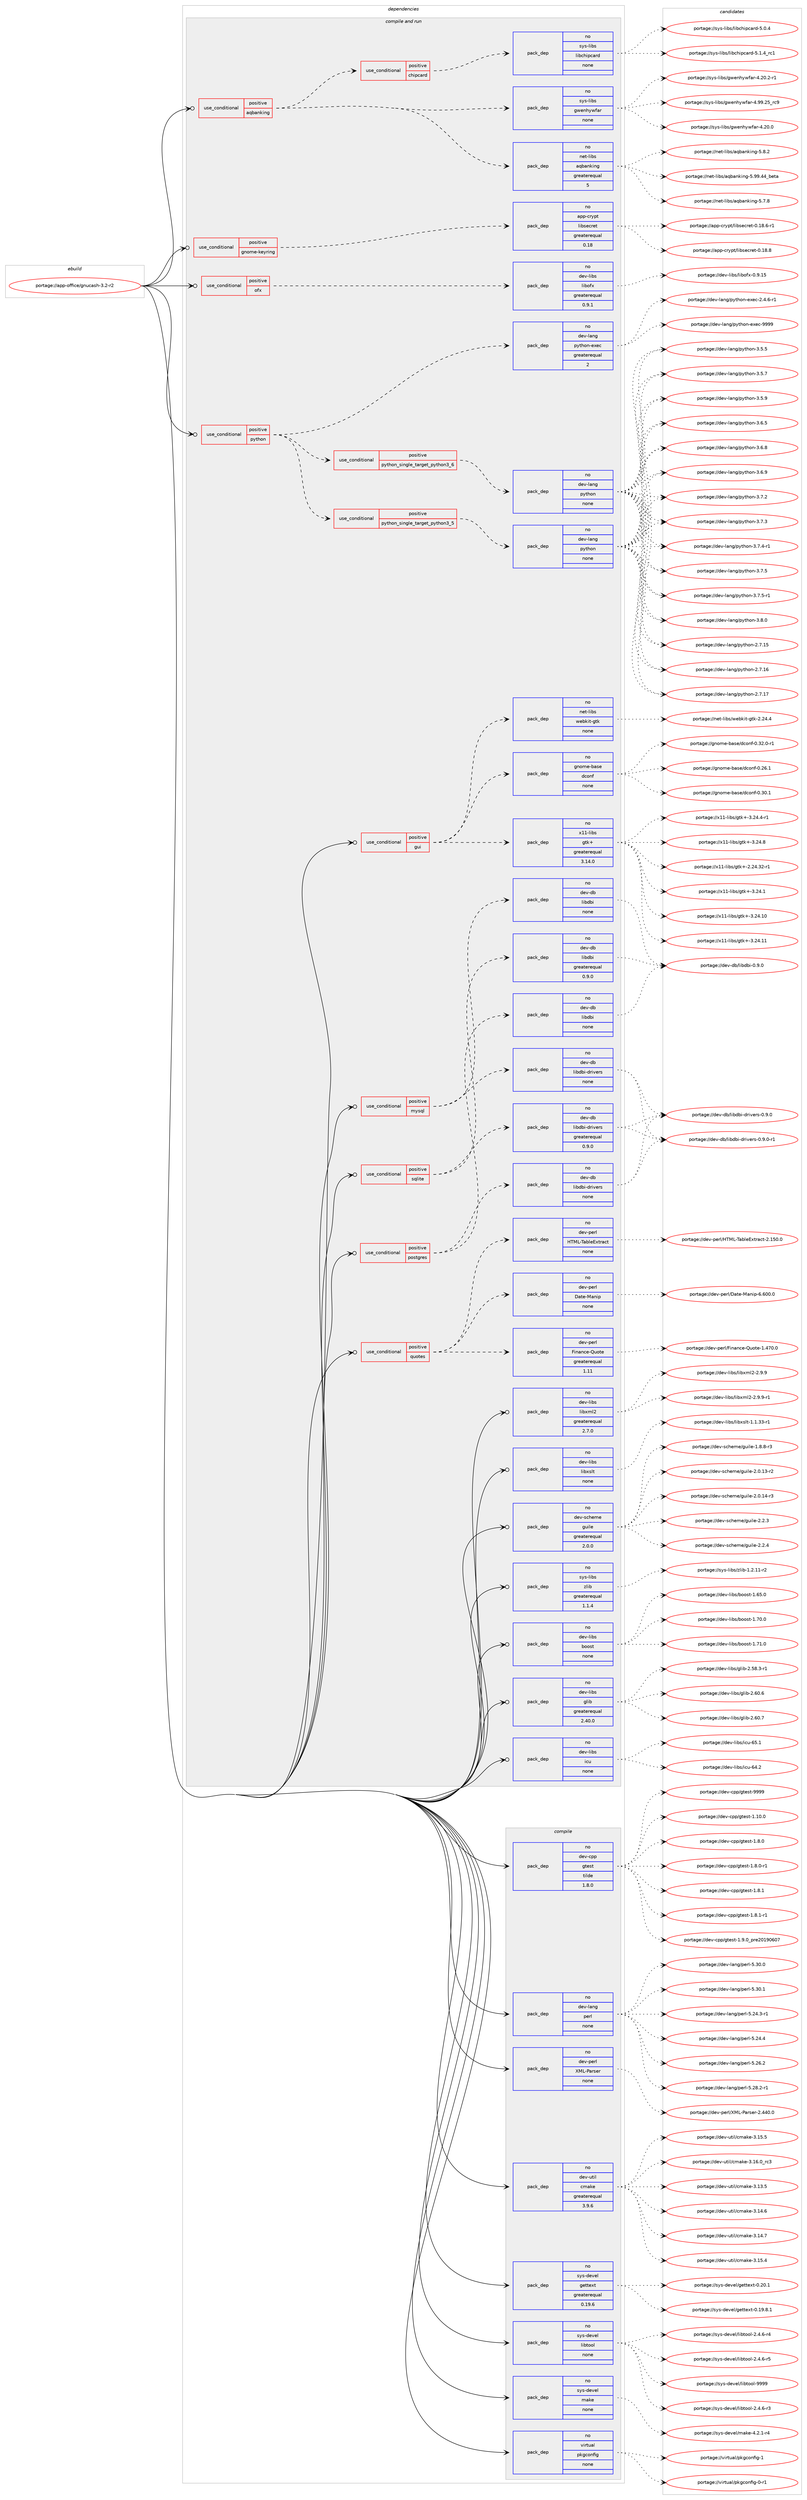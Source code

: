 digraph prolog {

# *************
# Graph options
# *************

newrank=true;
concentrate=true;
compound=true;
graph [rankdir=LR,fontname=Helvetica,fontsize=10,ranksep=1.5];#, ranksep=2.5, nodesep=0.2];
edge  [arrowhead=vee];
node  [fontname=Helvetica,fontsize=10];

# **********
# The ebuild
# **********

subgraph cluster_leftcol {
color=gray;
rank=same;
label=<<i>ebuild</i>>;
id [label="portage://app-office/gnucash-3.2-r2", color=red, width=4, href="../app-office/gnucash-3.2-r2.svg"];
}

# ****************
# The dependencies
# ****************

subgraph cluster_midcol {
color=gray;
label=<<i>dependencies</i>>;
subgraph cluster_compile {
fillcolor="#eeeeee";
style=filled;
label=<<i>compile</i>>;
subgraph pack27588 {
dependency37591 [label=<<TABLE BORDER="0" CELLBORDER="1" CELLSPACING="0" CELLPADDING="4" WIDTH="220"><TR><TD ROWSPAN="6" CELLPADDING="30">pack_dep</TD></TR><TR><TD WIDTH="110">no</TD></TR><TR><TD>dev-cpp</TD></TR><TR><TD>gtest</TD></TR><TR><TD>tilde</TD></TR><TR><TD>1.8.0</TD></TR></TABLE>>, shape=none, color=blue];
}
id:e -> dependency37591:w [weight=20,style="solid",arrowhead="vee"];
subgraph pack27589 {
dependency37592 [label=<<TABLE BORDER="0" CELLBORDER="1" CELLSPACING="0" CELLPADDING="4" WIDTH="220"><TR><TD ROWSPAN="6" CELLPADDING="30">pack_dep</TD></TR><TR><TD WIDTH="110">no</TD></TR><TR><TD>dev-lang</TD></TR><TR><TD>perl</TD></TR><TR><TD>none</TD></TR><TR><TD></TD></TR></TABLE>>, shape=none, color=blue];
}
id:e -> dependency37592:w [weight=20,style="solid",arrowhead="vee"];
subgraph pack27590 {
dependency37593 [label=<<TABLE BORDER="0" CELLBORDER="1" CELLSPACING="0" CELLPADDING="4" WIDTH="220"><TR><TD ROWSPAN="6" CELLPADDING="30">pack_dep</TD></TR><TR><TD WIDTH="110">no</TD></TR><TR><TD>dev-perl</TD></TR><TR><TD>XML-Parser</TD></TR><TR><TD>none</TD></TR><TR><TD></TD></TR></TABLE>>, shape=none, color=blue];
}
id:e -> dependency37593:w [weight=20,style="solid",arrowhead="vee"];
subgraph pack27591 {
dependency37594 [label=<<TABLE BORDER="0" CELLBORDER="1" CELLSPACING="0" CELLPADDING="4" WIDTH="220"><TR><TD ROWSPAN="6" CELLPADDING="30">pack_dep</TD></TR><TR><TD WIDTH="110">no</TD></TR><TR><TD>dev-util</TD></TR><TR><TD>cmake</TD></TR><TR><TD>greaterequal</TD></TR><TR><TD>3.9.6</TD></TR></TABLE>>, shape=none, color=blue];
}
id:e -> dependency37594:w [weight=20,style="solid",arrowhead="vee"];
subgraph pack27592 {
dependency37595 [label=<<TABLE BORDER="0" CELLBORDER="1" CELLSPACING="0" CELLPADDING="4" WIDTH="220"><TR><TD ROWSPAN="6" CELLPADDING="30">pack_dep</TD></TR><TR><TD WIDTH="110">no</TD></TR><TR><TD>sys-devel</TD></TR><TR><TD>gettext</TD></TR><TR><TD>greaterequal</TD></TR><TR><TD>0.19.6</TD></TR></TABLE>>, shape=none, color=blue];
}
id:e -> dependency37595:w [weight=20,style="solid",arrowhead="vee"];
subgraph pack27593 {
dependency37596 [label=<<TABLE BORDER="0" CELLBORDER="1" CELLSPACING="0" CELLPADDING="4" WIDTH="220"><TR><TD ROWSPAN="6" CELLPADDING="30">pack_dep</TD></TR><TR><TD WIDTH="110">no</TD></TR><TR><TD>sys-devel</TD></TR><TR><TD>libtool</TD></TR><TR><TD>none</TD></TR><TR><TD></TD></TR></TABLE>>, shape=none, color=blue];
}
id:e -> dependency37596:w [weight=20,style="solid",arrowhead="vee"];
subgraph pack27594 {
dependency37597 [label=<<TABLE BORDER="0" CELLBORDER="1" CELLSPACING="0" CELLPADDING="4" WIDTH="220"><TR><TD ROWSPAN="6" CELLPADDING="30">pack_dep</TD></TR><TR><TD WIDTH="110">no</TD></TR><TR><TD>sys-devel</TD></TR><TR><TD>make</TD></TR><TR><TD>none</TD></TR><TR><TD></TD></TR></TABLE>>, shape=none, color=blue];
}
id:e -> dependency37597:w [weight=20,style="solid",arrowhead="vee"];
subgraph pack27595 {
dependency37598 [label=<<TABLE BORDER="0" CELLBORDER="1" CELLSPACING="0" CELLPADDING="4" WIDTH="220"><TR><TD ROWSPAN="6" CELLPADDING="30">pack_dep</TD></TR><TR><TD WIDTH="110">no</TD></TR><TR><TD>virtual</TD></TR><TR><TD>pkgconfig</TD></TR><TR><TD>none</TD></TR><TR><TD></TD></TR></TABLE>>, shape=none, color=blue];
}
id:e -> dependency37598:w [weight=20,style="solid",arrowhead="vee"];
}
subgraph cluster_compileandrun {
fillcolor="#eeeeee";
style=filled;
label=<<i>compile and run</i>>;
subgraph cond9371 {
dependency37599 [label=<<TABLE BORDER="0" CELLBORDER="1" CELLSPACING="0" CELLPADDING="4"><TR><TD ROWSPAN="3" CELLPADDING="10">use_conditional</TD></TR><TR><TD>positive</TD></TR><TR><TD>aqbanking</TD></TR></TABLE>>, shape=none, color=red];
subgraph pack27596 {
dependency37600 [label=<<TABLE BORDER="0" CELLBORDER="1" CELLSPACING="0" CELLPADDING="4" WIDTH="220"><TR><TD ROWSPAN="6" CELLPADDING="30">pack_dep</TD></TR><TR><TD WIDTH="110">no</TD></TR><TR><TD>net-libs</TD></TR><TR><TD>aqbanking</TD></TR><TR><TD>greaterequal</TD></TR><TR><TD>5</TD></TR></TABLE>>, shape=none, color=blue];
}
dependency37599:e -> dependency37600:w [weight=20,style="dashed",arrowhead="vee"];
subgraph pack27597 {
dependency37601 [label=<<TABLE BORDER="0" CELLBORDER="1" CELLSPACING="0" CELLPADDING="4" WIDTH="220"><TR><TD ROWSPAN="6" CELLPADDING="30">pack_dep</TD></TR><TR><TD WIDTH="110">no</TD></TR><TR><TD>sys-libs</TD></TR><TR><TD>gwenhywfar</TD></TR><TR><TD>none</TD></TR><TR><TD></TD></TR></TABLE>>, shape=none, color=blue];
}
dependency37599:e -> dependency37601:w [weight=20,style="dashed",arrowhead="vee"];
subgraph cond9372 {
dependency37602 [label=<<TABLE BORDER="0" CELLBORDER="1" CELLSPACING="0" CELLPADDING="4"><TR><TD ROWSPAN="3" CELLPADDING="10">use_conditional</TD></TR><TR><TD>positive</TD></TR><TR><TD>chipcard</TD></TR></TABLE>>, shape=none, color=red];
subgraph pack27598 {
dependency37603 [label=<<TABLE BORDER="0" CELLBORDER="1" CELLSPACING="0" CELLPADDING="4" WIDTH="220"><TR><TD ROWSPAN="6" CELLPADDING="30">pack_dep</TD></TR><TR><TD WIDTH="110">no</TD></TR><TR><TD>sys-libs</TD></TR><TR><TD>libchipcard</TD></TR><TR><TD>none</TD></TR><TR><TD></TD></TR></TABLE>>, shape=none, color=blue];
}
dependency37602:e -> dependency37603:w [weight=20,style="dashed",arrowhead="vee"];
}
dependency37599:e -> dependency37602:w [weight=20,style="dashed",arrowhead="vee"];
}
id:e -> dependency37599:w [weight=20,style="solid",arrowhead="odotvee"];
subgraph cond9373 {
dependency37604 [label=<<TABLE BORDER="0" CELLBORDER="1" CELLSPACING="0" CELLPADDING="4"><TR><TD ROWSPAN="3" CELLPADDING="10">use_conditional</TD></TR><TR><TD>positive</TD></TR><TR><TD>gnome-keyring</TD></TR></TABLE>>, shape=none, color=red];
subgraph pack27599 {
dependency37605 [label=<<TABLE BORDER="0" CELLBORDER="1" CELLSPACING="0" CELLPADDING="4" WIDTH="220"><TR><TD ROWSPAN="6" CELLPADDING="30">pack_dep</TD></TR><TR><TD WIDTH="110">no</TD></TR><TR><TD>app-crypt</TD></TR><TR><TD>libsecret</TD></TR><TR><TD>greaterequal</TD></TR><TR><TD>0.18</TD></TR></TABLE>>, shape=none, color=blue];
}
dependency37604:e -> dependency37605:w [weight=20,style="dashed",arrowhead="vee"];
}
id:e -> dependency37604:w [weight=20,style="solid",arrowhead="odotvee"];
subgraph cond9374 {
dependency37606 [label=<<TABLE BORDER="0" CELLBORDER="1" CELLSPACING="0" CELLPADDING="4"><TR><TD ROWSPAN="3" CELLPADDING="10">use_conditional</TD></TR><TR><TD>positive</TD></TR><TR><TD>gui</TD></TR></TABLE>>, shape=none, color=red];
subgraph pack27600 {
dependency37607 [label=<<TABLE BORDER="0" CELLBORDER="1" CELLSPACING="0" CELLPADDING="4" WIDTH="220"><TR><TD ROWSPAN="6" CELLPADDING="30">pack_dep</TD></TR><TR><TD WIDTH="110">no</TD></TR><TR><TD>gnome-base</TD></TR><TR><TD>dconf</TD></TR><TR><TD>none</TD></TR><TR><TD></TD></TR></TABLE>>, shape=none, color=blue];
}
dependency37606:e -> dependency37607:w [weight=20,style="dashed",arrowhead="vee"];
subgraph pack27601 {
dependency37608 [label=<<TABLE BORDER="0" CELLBORDER="1" CELLSPACING="0" CELLPADDING="4" WIDTH="220"><TR><TD ROWSPAN="6" CELLPADDING="30">pack_dep</TD></TR><TR><TD WIDTH="110">no</TD></TR><TR><TD>net-libs</TD></TR><TR><TD>webkit-gtk</TD></TR><TR><TD>none</TD></TR><TR><TD></TD></TR></TABLE>>, shape=none, color=blue];
}
dependency37606:e -> dependency37608:w [weight=20,style="dashed",arrowhead="vee"];
subgraph pack27602 {
dependency37609 [label=<<TABLE BORDER="0" CELLBORDER="1" CELLSPACING="0" CELLPADDING="4" WIDTH="220"><TR><TD ROWSPAN="6" CELLPADDING="30">pack_dep</TD></TR><TR><TD WIDTH="110">no</TD></TR><TR><TD>x11-libs</TD></TR><TR><TD>gtk+</TD></TR><TR><TD>greaterequal</TD></TR><TR><TD>3.14.0</TD></TR></TABLE>>, shape=none, color=blue];
}
dependency37606:e -> dependency37609:w [weight=20,style="dashed",arrowhead="vee"];
}
id:e -> dependency37606:w [weight=20,style="solid",arrowhead="odotvee"];
subgraph cond9375 {
dependency37610 [label=<<TABLE BORDER="0" CELLBORDER="1" CELLSPACING="0" CELLPADDING="4"><TR><TD ROWSPAN="3" CELLPADDING="10">use_conditional</TD></TR><TR><TD>positive</TD></TR><TR><TD>mysql</TD></TR></TABLE>>, shape=none, color=red];
subgraph pack27603 {
dependency37611 [label=<<TABLE BORDER="0" CELLBORDER="1" CELLSPACING="0" CELLPADDING="4" WIDTH="220"><TR><TD ROWSPAN="6" CELLPADDING="30">pack_dep</TD></TR><TR><TD WIDTH="110">no</TD></TR><TR><TD>dev-db</TD></TR><TR><TD>libdbi</TD></TR><TR><TD>none</TD></TR><TR><TD></TD></TR></TABLE>>, shape=none, color=blue];
}
dependency37610:e -> dependency37611:w [weight=20,style="dashed",arrowhead="vee"];
subgraph pack27604 {
dependency37612 [label=<<TABLE BORDER="0" CELLBORDER="1" CELLSPACING="0" CELLPADDING="4" WIDTH="220"><TR><TD ROWSPAN="6" CELLPADDING="30">pack_dep</TD></TR><TR><TD WIDTH="110">no</TD></TR><TR><TD>dev-db</TD></TR><TR><TD>libdbi-drivers</TD></TR><TR><TD>none</TD></TR><TR><TD></TD></TR></TABLE>>, shape=none, color=blue];
}
dependency37610:e -> dependency37612:w [weight=20,style="dashed",arrowhead="vee"];
}
id:e -> dependency37610:w [weight=20,style="solid",arrowhead="odotvee"];
subgraph cond9376 {
dependency37613 [label=<<TABLE BORDER="0" CELLBORDER="1" CELLSPACING="0" CELLPADDING="4"><TR><TD ROWSPAN="3" CELLPADDING="10">use_conditional</TD></TR><TR><TD>positive</TD></TR><TR><TD>ofx</TD></TR></TABLE>>, shape=none, color=red];
subgraph pack27605 {
dependency37614 [label=<<TABLE BORDER="0" CELLBORDER="1" CELLSPACING="0" CELLPADDING="4" WIDTH="220"><TR><TD ROWSPAN="6" CELLPADDING="30">pack_dep</TD></TR><TR><TD WIDTH="110">no</TD></TR><TR><TD>dev-libs</TD></TR><TR><TD>libofx</TD></TR><TR><TD>greaterequal</TD></TR><TR><TD>0.9.1</TD></TR></TABLE>>, shape=none, color=blue];
}
dependency37613:e -> dependency37614:w [weight=20,style="dashed",arrowhead="vee"];
}
id:e -> dependency37613:w [weight=20,style="solid",arrowhead="odotvee"];
subgraph cond9377 {
dependency37615 [label=<<TABLE BORDER="0" CELLBORDER="1" CELLSPACING="0" CELLPADDING="4"><TR><TD ROWSPAN="3" CELLPADDING="10">use_conditional</TD></TR><TR><TD>positive</TD></TR><TR><TD>postgres</TD></TR></TABLE>>, shape=none, color=red];
subgraph pack27606 {
dependency37616 [label=<<TABLE BORDER="0" CELLBORDER="1" CELLSPACING="0" CELLPADDING="4" WIDTH="220"><TR><TD ROWSPAN="6" CELLPADDING="30">pack_dep</TD></TR><TR><TD WIDTH="110">no</TD></TR><TR><TD>dev-db</TD></TR><TR><TD>libdbi</TD></TR><TR><TD>none</TD></TR><TR><TD></TD></TR></TABLE>>, shape=none, color=blue];
}
dependency37615:e -> dependency37616:w [weight=20,style="dashed",arrowhead="vee"];
subgraph pack27607 {
dependency37617 [label=<<TABLE BORDER="0" CELLBORDER="1" CELLSPACING="0" CELLPADDING="4" WIDTH="220"><TR><TD ROWSPAN="6" CELLPADDING="30">pack_dep</TD></TR><TR><TD WIDTH="110">no</TD></TR><TR><TD>dev-db</TD></TR><TR><TD>libdbi-drivers</TD></TR><TR><TD>none</TD></TR><TR><TD></TD></TR></TABLE>>, shape=none, color=blue];
}
dependency37615:e -> dependency37617:w [weight=20,style="dashed",arrowhead="vee"];
}
id:e -> dependency37615:w [weight=20,style="solid",arrowhead="odotvee"];
subgraph cond9378 {
dependency37618 [label=<<TABLE BORDER="0" CELLBORDER="1" CELLSPACING="0" CELLPADDING="4"><TR><TD ROWSPAN="3" CELLPADDING="10">use_conditional</TD></TR><TR><TD>positive</TD></TR><TR><TD>python</TD></TR></TABLE>>, shape=none, color=red];
subgraph cond9379 {
dependency37619 [label=<<TABLE BORDER="0" CELLBORDER="1" CELLSPACING="0" CELLPADDING="4"><TR><TD ROWSPAN="3" CELLPADDING="10">use_conditional</TD></TR><TR><TD>positive</TD></TR><TR><TD>python_single_target_python3_5</TD></TR></TABLE>>, shape=none, color=red];
subgraph pack27608 {
dependency37620 [label=<<TABLE BORDER="0" CELLBORDER="1" CELLSPACING="0" CELLPADDING="4" WIDTH="220"><TR><TD ROWSPAN="6" CELLPADDING="30">pack_dep</TD></TR><TR><TD WIDTH="110">no</TD></TR><TR><TD>dev-lang</TD></TR><TR><TD>python</TD></TR><TR><TD>none</TD></TR><TR><TD></TD></TR></TABLE>>, shape=none, color=blue];
}
dependency37619:e -> dependency37620:w [weight=20,style="dashed",arrowhead="vee"];
}
dependency37618:e -> dependency37619:w [weight=20,style="dashed",arrowhead="vee"];
subgraph cond9380 {
dependency37621 [label=<<TABLE BORDER="0" CELLBORDER="1" CELLSPACING="0" CELLPADDING="4"><TR><TD ROWSPAN="3" CELLPADDING="10">use_conditional</TD></TR><TR><TD>positive</TD></TR><TR><TD>python_single_target_python3_6</TD></TR></TABLE>>, shape=none, color=red];
subgraph pack27609 {
dependency37622 [label=<<TABLE BORDER="0" CELLBORDER="1" CELLSPACING="0" CELLPADDING="4" WIDTH="220"><TR><TD ROWSPAN="6" CELLPADDING="30">pack_dep</TD></TR><TR><TD WIDTH="110">no</TD></TR><TR><TD>dev-lang</TD></TR><TR><TD>python</TD></TR><TR><TD>none</TD></TR><TR><TD></TD></TR></TABLE>>, shape=none, color=blue];
}
dependency37621:e -> dependency37622:w [weight=20,style="dashed",arrowhead="vee"];
}
dependency37618:e -> dependency37621:w [weight=20,style="dashed",arrowhead="vee"];
subgraph pack27610 {
dependency37623 [label=<<TABLE BORDER="0" CELLBORDER="1" CELLSPACING="0" CELLPADDING="4" WIDTH="220"><TR><TD ROWSPAN="6" CELLPADDING="30">pack_dep</TD></TR><TR><TD WIDTH="110">no</TD></TR><TR><TD>dev-lang</TD></TR><TR><TD>python-exec</TD></TR><TR><TD>greaterequal</TD></TR><TR><TD>2</TD></TR></TABLE>>, shape=none, color=blue];
}
dependency37618:e -> dependency37623:w [weight=20,style="dashed",arrowhead="vee"];
}
id:e -> dependency37618:w [weight=20,style="solid",arrowhead="odotvee"];
subgraph cond9381 {
dependency37624 [label=<<TABLE BORDER="0" CELLBORDER="1" CELLSPACING="0" CELLPADDING="4"><TR><TD ROWSPAN="3" CELLPADDING="10">use_conditional</TD></TR><TR><TD>positive</TD></TR><TR><TD>quotes</TD></TR></TABLE>>, shape=none, color=red];
subgraph pack27611 {
dependency37625 [label=<<TABLE BORDER="0" CELLBORDER="1" CELLSPACING="0" CELLPADDING="4" WIDTH="220"><TR><TD ROWSPAN="6" CELLPADDING="30">pack_dep</TD></TR><TR><TD WIDTH="110">no</TD></TR><TR><TD>dev-perl</TD></TR><TR><TD>Finance-Quote</TD></TR><TR><TD>greaterequal</TD></TR><TR><TD>1.11</TD></TR></TABLE>>, shape=none, color=blue];
}
dependency37624:e -> dependency37625:w [weight=20,style="dashed",arrowhead="vee"];
subgraph pack27612 {
dependency37626 [label=<<TABLE BORDER="0" CELLBORDER="1" CELLSPACING="0" CELLPADDING="4" WIDTH="220"><TR><TD ROWSPAN="6" CELLPADDING="30">pack_dep</TD></TR><TR><TD WIDTH="110">no</TD></TR><TR><TD>dev-perl</TD></TR><TR><TD>Date-Manip</TD></TR><TR><TD>none</TD></TR><TR><TD></TD></TR></TABLE>>, shape=none, color=blue];
}
dependency37624:e -> dependency37626:w [weight=20,style="dashed",arrowhead="vee"];
subgraph pack27613 {
dependency37627 [label=<<TABLE BORDER="0" CELLBORDER="1" CELLSPACING="0" CELLPADDING="4" WIDTH="220"><TR><TD ROWSPAN="6" CELLPADDING="30">pack_dep</TD></TR><TR><TD WIDTH="110">no</TD></TR><TR><TD>dev-perl</TD></TR><TR><TD>HTML-TableExtract</TD></TR><TR><TD>none</TD></TR><TR><TD></TD></TR></TABLE>>, shape=none, color=blue];
}
dependency37624:e -> dependency37627:w [weight=20,style="dashed",arrowhead="vee"];
}
id:e -> dependency37624:w [weight=20,style="solid",arrowhead="odotvee"];
subgraph cond9382 {
dependency37628 [label=<<TABLE BORDER="0" CELLBORDER="1" CELLSPACING="0" CELLPADDING="4"><TR><TD ROWSPAN="3" CELLPADDING="10">use_conditional</TD></TR><TR><TD>positive</TD></TR><TR><TD>sqlite</TD></TR></TABLE>>, shape=none, color=red];
subgraph pack27614 {
dependency37629 [label=<<TABLE BORDER="0" CELLBORDER="1" CELLSPACING="0" CELLPADDING="4" WIDTH="220"><TR><TD ROWSPAN="6" CELLPADDING="30">pack_dep</TD></TR><TR><TD WIDTH="110">no</TD></TR><TR><TD>dev-db</TD></TR><TR><TD>libdbi</TD></TR><TR><TD>greaterequal</TD></TR><TR><TD>0.9.0</TD></TR></TABLE>>, shape=none, color=blue];
}
dependency37628:e -> dependency37629:w [weight=20,style="dashed",arrowhead="vee"];
subgraph pack27615 {
dependency37630 [label=<<TABLE BORDER="0" CELLBORDER="1" CELLSPACING="0" CELLPADDING="4" WIDTH="220"><TR><TD ROWSPAN="6" CELLPADDING="30">pack_dep</TD></TR><TR><TD WIDTH="110">no</TD></TR><TR><TD>dev-db</TD></TR><TR><TD>libdbi-drivers</TD></TR><TR><TD>greaterequal</TD></TR><TR><TD>0.9.0</TD></TR></TABLE>>, shape=none, color=blue];
}
dependency37628:e -> dependency37630:w [weight=20,style="dashed",arrowhead="vee"];
}
id:e -> dependency37628:w [weight=20,style="solid",arrowhead="odotvee"];
subgraph pack27616 {
dependency37631 [label=<<TABLE BORDER="0" CELLBORDER="1" CELLSPACING="0" CELLPADDING="4" WIDTH="220"><TR><TD ROWSPAN="6" CELLPADDING="30">pack_dep</TD></TR><TR><TD WIDTH="110">no</TD></TR><TR><TD>dev-libs</TD></TR><TR><TD>boost</TD></TR><TR><TD>none</TD></TR><TR><TD></TD></TR></TABLE>>, shape=none, color=blue];
}
id:e -> dependency37631:w [weight=20,style="solid",arrowhead="odotvee"];
subgraph pack27617 {
dependency37632 [label=<<TABLE BORDER="0" CELLBORDER="1" CELLSPACING="0" CELLPADDING="4" WIDTH="220"><TR><TD ROWSPAN="6" CELLPADDING="30">pack_dep</TD></TR><TR><TD WIDTH="110">no</TD></TR><TR><TD>dev-libs</TD></TR><TR><TD>glib</TD></TR><TR><TD>greaterequal</TD></TR><TR><TD>2.40.0</TD></TR></TABLE>>, shape=none, color=blue];
}
id:e -> dependency37632:w [weight=20,style="solid",arrowhead="odotvee"];
subgraph pack27618 {
dependency37633 [label=<<TABLE BORDER="0" CELLBORDER="1" CELLSPACING="0" CELLPADDING="4" WIDTH="220"><TR><TD ROWSPAN="6" CELLPADDING="30">pack_dep</TD></TR><TR><TD WIDTH="110">no</TD></TR><TR><TD>dev-libs</TD></TR><TR><TD>icu</TD></TR><TR><TD>none</TD></TR><TR><TD></TD></TR></TABLE>>, shape=none, color=blue];
}
id:e -> dependency37633:w [weight=20,style="solid",arrowhead="odotvee"];
subgraph pack27619 {
dependency37634 [label=<<TABLE BORDER="0" CELLBORDER="1" CELLSPACING="0" CELLPADDING="4" WIDTH="220"><TR><TD ROWSPAN="6" CELLPADDING="30">pack_dep</TD></TR><TR><TD WIDTH="110">no</TD></TR><TR><TD>dev-libs</TD></TR><TR><TD>libxml2</TD></TR><TR><TD>greaterequal</TD></TR><TR><TD>2.7.0</TD></TR></TABLE>>, shape=none, color=blue];
}
id:e -> dependency37634:w [weight=20,style="solid",arrowhead="odotvee"];
subgraph pack27620 {
dependency37635 [label=<<TABLE BORDER="0" CELLBORDER="1" CELLSPACING="0" CELLPADDING="4" WIDTH="220"><TR><TD ROWSPAN="6" CELLPADDING="30">pack_dep</TD></TR><TR><TD WIDTH="110">no</TD></TR><TR><TD>dev-libs</TD></TR><TR><TD>libxslt</TD></TR><TR><TD>none</TD></TR><TR><TD></TD></TR></TABLE>>, shape=none, color=blue];
}
id:e -> dependency37635:w [weight=20,style="solid",arrowhead="odotvee"];
subgraph pack27621 {
dependency37636 [label=<<TABLE BORDER="0" CELLBORDER="1" CELLSPACING="0" CELLPADDING="4" WIDTH="220"><TR><TD ROWSPAN="6" CELLPADDING="30">pack_dep</TD></TR><TR><TD WIDTH="110">no</TD></TR><TR><TD>dev-scheme</TD></TR><TR><TD>guile</TD></TR><TR><TD>greaterequal</TD></TR><TR><TD>2.0.0</TD></TR></TABLE>>, shape=none, color=blue];
}
id:e -> dependency37636:w [weight=20,style="solid",arrowhead="odotvee"];
subgraph pack27622 {
dependency37637 [label=<<TABLE BORDER="0" CELLBORDER="1" CELLSPACING="0" CELLPADDING="4" WIDTH="220"><TR><TD ROWSPAN="6" CELLPADDING="30">pack_dep</TD></TR><TR><TD WIDTH="110">no</TD></TR><TR><TD>sys-libs</TD></TR><TR><TD>zlib</TD></TR><TR><TD>greaterequal</TD></TR><TR><TD>1.1.4</TD></TR></TABLE>>, shape=none, color=blue];
}
id:e -> dependency37637:w [weight=20,style="solid",arrowhead="odotvee"];
}
subgraph cluster_run {
fillcolor="#eeeeee";
style=filled;
label=<<i>run</i>>;
}
}

# **************
# The candidates
# **************

subgraph cluster_choices {
rank=same;
color=gray;
label=<<i>candidates</i>>;

subgraph choice27588 {
color=black;
nodesep=1;
choiceportage10010111845991121124710311610111511645494649484648 [label="portage://dev-cpp/gtest-1.10.0", color=red, width=4,href="../dev-cpp/gtest-1.10.0.svg"];
choiceportage100101118459911211247103116101115116454946564648 [label="portage://dev-cpp/gtest-1.8.0", color=red, width=4,href="../dev-cpp/gtest-1.8.0.svg"];
choiceportage1001011184599112112471031161011151164549465646484511449 [label="portage://dev-cpp/gtest-1.8.0-r1", color=red, width=4,href="../dev-cpp/gtest-1.8.0-r1.svg"];
choiceportage100101118459911211247103116101115116454946564649 [label="portage://dev-cpp/gtest-1.8.1", color=red, width=4,href="../dev-cpp/gtest-1.8.1.svg"];
choiceportage1001011184599112112471031161011151164549465646494511449 [label="portage://dev-cpp/gtest-1.8.1-r1", color=red, width=4,href="../dev-cpp/gtest-1.8.1-r1.svg"];
choiceportage100101118459911211247103116101115116454946574648951121141015048495748544855 [label="portage://dev-cpp/gtest-1.9.0_pre20190607", color=red, width=4,href="../dev-cpp/gtest-1.9.0_pre20190607.svg"];
choiceportage1001011184599112112471031161011151164557575757 [label="portage://dev-cpp/gtest-9999", color=red, width=4,href="../dev-cpp/gtest-9999.svg"];
dependency37591:e -> choiceportage10010111845991121124710311610111511645494649484648:w [style=dotted,weight="100"];
dependency37591:e -> choiceportage100101118459911211247103116101115116454946564648:w [style=dotted,weight="100"];
dependency37591:e -> choiceportage1001011184599112112471031161011151164549465646484511449:w [style=dotted,weight="100"];
dependency37591:e -> choiceportage100101118459911211247103116101115116454946564649:w [style=dotted,weight="100"];
dependency37591:e -> choiceportage1001011184599112112471031161011151164549465646494511449:w [style=dotted,weight="100"];
dependency37591:e -> choiceportage100101118459911211247103116101115116454946574648951121141015048495748544855:w [style=dotted,weight="100"];
dependency37591:e -> choiceportage1001011184599112112471031161011151164557575757:w [style=dotted,weight="100"];
}
subgraph choice27589 {
color=black;
nodesep=1;
choiceportage100101118451089711010347112101114108455346505246514511449 [label="portage://dev-lang/perl-5.24.3-r1", color=red, width=4,href="../dev-lang/perl-5.24.3-r1.svg"];
choiceportage10010111845108971101034711210111410845534650524652 [label="portage://dev-lang/perl-5.24.4", color=red, width=4,href="../dev-lang/perl-5.24.4.svg"];
choiceportage10010111845108971101034711210111410845534650544650 [label="portage://dev-lang/perl-5.26.2", color=red, width=4,href="../dev-lang/perl-5.26.2.svg"];
choiceportage100101118451089711010347112101114108455346505646504511449 [label="portage://dev-lang/perl-5.28.2-r1", color=red, width=4,href="../dev-lang/perl-5.28.2-r1.svg"];
choiceportage10010111845108971101034711210111410845534651484648 [label="portage://dev-lang/perl-5.30.0", color=red, width=4,href="../dev-lang/perl-5.30.0.svg"];
choiceportage10010111845108971101034711210111410845534651484649 [label="portage://dev-lang/perl-5.30.1", color=red, width=4,href="../dev-lang/perl-5.30.1.svg"];
dependency37592:e -> choiceportage100101118451089711010347112101114108455346505246514511449:w [style=dotted,weight="100"];
dependency37592:e -> choiceportage10010111845108971101034711210111410845534650524652:w [style=dotted,weight="100"];
dependency37592:e -> choiceportage10010111845108971101034711210111410845534650544650:w [style=dotted,weight="100"];
dependency37592:e -> choiceportage100101118451089711010347112101114108455346505646504511449:w [style=dotted,weight="100"];
dependency37592:e -> choiceportage10010111845108971101034711210111410845534651484648:w [style=dotted,weight="100"];
dependency37592:e -> choiceportage10010111845108971101034711210111410845534651484649:w [style=dotted,weight="100"];
}
subgraph choice27590 {
color=black;
nodesep=1;
choiceportage10010111845112101114108478877764580971141151011144550465252484648 [label="portage://dev-perl/XML-Parser-2.440.0", color=red, width=4,href="../dev-perl/XML-Parser-2.440.0.svg"];
dependency37593:e -> choiceportage10010111845112101114108478877764580971141151011144550465252484648:w [style=dotted,weight="100"];
}
subgraph choice27591 {
color=black;
nodesep=1;
choiceportage1001011184511711610510847991099710710145514649514653 [label="portage://dev-util/cmake-3.13.5", color=red, width=4,href="../dev-util/cmake-3.13.5.svg"];
choiceportage1001011184511711610510847991099710710145514649524654 [label="portage://dev-util/cmake-3.14.6", color=red, width=4,href="../dev-util/cmake-3.14.6.svg"];
choiceportage1001011184511711610510847991099710710145514649524655 [label="portage://dev-util/cmake-3.14.7", color=red, width=4,href="../dev-util/cmake-3.14.7.svg"];
choiceportage1001011184511711610510847991099710710145514649534652 [label="portage://dev-util/cmake-3.15.4", color=red, width=4,href="../dev-util/cmake-3.15.4.svg"];
choiceportage1001011184511711610510847991099710710145514649534653 [label="portage://dev-util/cmake-3.15.5", color=red, width=4,href="../dev-util/cmake-3.15.5.svg"];
choiceportage1001011184511711610510847991099710710145514649544648951149951 [label="portage://dev-util/cmake-3.16.0_rc3", color=red, width=4,href="../dev-util/cmake-3.16.0_rc3.svg"];
dependency37594:e -> choiceportage1001011184511711610510847991099710710145514649514653:w [style=dotted,weight="100"];
dependency37594:e -> choiceportage1001011184511711610510847991099710710145514649524654:w [style=dotted,weight="100"];
dependency37594:e -> choiceportage1001011184511711610510847991099710710145514649524655:w [style=dotted,weight="100"];
dependency37594:e -> choiceportage1001011184511711610510847991099710710145514649534652:w [style=dotted,weight="100"];
dependency37594:e -> choiceportage1001011184511711610510847991099710710145514649534653:w [style=dotted,weight="100"];
dependency37594:e -> choiceportage1001011184511711610510847991099710710145514649544648951149951:w [style=dotted,weight="100"];
}
subgraph choice27592 {
color=black;
nodesep=1;
choiceportage1151211154510010111810110847103101116116101120116454846495746564649 [label="portage://sys-devel/gettext-0.19.8.1", color=red, width=4,href="../sys-devel/gettext-0.19.8.1.svg"];
choiceportage115121115451001011181011084710310111611610112011645484650484649 [label="portage://sys-devel/gettext-0.20.1", color=red, width=4,href="../sys-devel/gettext-0.20.1.svg"];
dependency37595:e -> choiceportage1151211154510010111810110847103101116116101120116454846495746564649:w [style=dotted,weight="100"];
dependency37595:e -> choiceportage115121115451001011181011084710310111611610112011645484650484649:w [style=dotted,weight="100"];
}
subgraph choice27593 {
color=black;
nodesep=1;
choiceportage1151211154510010111810110847108105981161111111084550465246544511451 [label="portage://sys-devel/libtool-2.4.6-r3", color=red, width=4,href="../sys-devel/libtool-2.4.6-r3.svg"];
choiceportage1151211154510010111810110847108105981161111111084550465246544511452 [label="portage://sys-devel/libtool-2.4.6-r4", color=red, width=4,href="../sys-devel/libtool-2.4.6-r4.svg"];
choiceportage1151211154510010111810110847108105981161111111084550465246544511453 [label="portage://sys-devel/libtool-2.4.6-r5", color=red, width=4,href="../sys-devel/libtool-2.4.6-r5.svg"];
choiceportage1151211154510010111810110847108105981161111111084557575757 [label="portage://sys-devel/libtool-9999", color=red, width=4,href="../sys-devel/libtool-9999.svg"];
dependency37596:e -> choiceportage1151211154510010111810110847108105981161111111084550465246544511451:w [style=dotted,weight="100"];
dependency37596:e -> choiceportage1151211154510010111810110847108105981161111111084550465246544511452:w [style=dotted,weight="100"];
dependency37596:e -> choiceportage1151211154510010111810110847108105981161111111084550465246544511453:w [style=dotted,weight="100"];
dependency37596:e -> choiceportage1151211154510010111810110847108105981161111111084557575757:w [style=dotted,weight="100"];
}
subgraph choice27594 {
color=black;
nodesep=1;
choiceportage1151211154510010111810110847109971071014552465046494511452 [label="portage://sys-devel/make-4.2.1-r4", color=red, width=4,href="../sys-devel/make-4.2.1-r4.svg"];
dependency37597:e -> choiceportage1151211154510010111810110847109971071014552465046494511452:w [style=dotted,weight="100"];
}
subgraph choice27595 {
color=black;
nodesep=1;
choiceportage11810511411611797108471121071039911111010210510345484511449 [label="portage://virtual/pkgconfig-0-r1", color=red, width=4,href="../virtual/pkgconfig-0-r1.svg"];
choiceportage1181051141161179710847112107103991111101021051034549 [label="portage://virtual/pkgconfig-1", color=red, width=4,href="../virtual/pkgconfig-1.svg"];
dependency37598:e -> choiceportage11810511411611797108471121071039911111010210510345484511449:w [style=dotted,weight="100"];
dependency37598:e -> choiceportage1181051141161179710847112107103991111101021051034549:w [style=dotted,weight="100"];
}
subgraph choice27596 {
color=black;
nodesep=1;
choiceportage110101116451081059811547971139897110107105110103455346554656 [label="portage://net-libs/aqbanking-5.7.8", color=red, width=4,href="../net-libs/aqbanking-5.7.8.svg"];
choiceportage110101116451081059811547971139897110107105110103455346564650 [label="portage://net-libs/aqbanking-5.8.2", color=red, width=4,href="../net-libs/aqbanking-5.8.2.svg"];
choiceportage1101011164510810598115479711398971101071051101034553465757465252959810111697 [label="portage://net-libs/aqbanking-5.99.44_beta", color=red, width=4,href="../net-libs/aqbanking-5.99.44_beta.svg"];
dependency37600:e -> choiceportage110101116451081059811547971139897110107105110103455346554656:w [style=dotted,weight="100"];
dependency37600:e -> choiceportage110101116451081059811547971139897110107105110103455346564650:w [style=dotted,weight="100"];
dependency37600:e -> choiceportage1101011164510810598115479711398971101071051101034553465757465252959810111697:w [style=dotted,weight="100"];
}
subgraph choice27597 {
color=black;
nodesep=1;
choiceportage1151211154510810598115471031191011101041211191029711445524650484648 [label="portage://sys-libs/gwenhywfar-4.20.0", color=red, width=4,href="../sys-libs/gwenhywfar-4.20.0.svg"];
choiceportage11512111545108105981154710311910111010412111910297114455246504846504511449 [label="portage://sys-libs/gwenhywfar-4.20.2-r1", color=red, width=4,href="../sys-libs/gwenhywfar-4.20.2-r1.svg"];
choiceportage115121115451081059811547103119101110104121119102971144552465757465053951149957 [label="portage://sys-libs/gwenhywfar-4.99.25_rc9", color=red, width=4,href="../sys-libs/gwenhywfar-4.99.25_rc9.svg"];
dependency37601:e -> choiceportage1151211154510810598115471031191011101041211191029711445524650484648:w [style=dotted,weight="100"];
dependency37601:e -> choiceportage11512111545108105981154710311910111010412111910297114455246504846504511449:w [style=dotted,weight="100"];
dependency37601:e -> choiceportage115121115451081059811547103119101110104121119102971144552465757465053951149957:w [style=dotted,weight="100"];
}
subgraph choice27598 {
color=black;
nodesep=1;
choiceportage11512111545108105981154710810598991041051129997114100455346484652 [label="portage://sys-libs/libchipcard-5.0.4", color=red, width=4,href="../sys-libs/libchipcard-5.0.4.svg"];
choiceportage11512111545108105981154710810598991041051129997114100455346494652951149949 [label="portage://sys-libs/libchipcard-5.1.4_rc1", color=red, width=4,href="../sys-libs/libchipcard-5.1.4_rc1.svg"];
dependency37603:e -> choiceportage11512111545108105981154710810598991041051129997114100455346484652:w [style=dotted,weight="100"];
dependency37603:e -> choiceportage11512111545108105981154710810598991041051129997114100455346494652951149949:w [style=dotted,weight="100"];
}
subgraph choice27599 {
color=black;
nodesep=1;
choiceportage971121124599114121112116471081059811510199114101116454846495646544511449 [label="portage://app-crypt/libsecret-0.18.6-r1", color=red, width=4,href="../app-crypt/libsecret-0.18.6-r1.svg"];
choiceportage97112112459911412111211647108105981151019911410111645484649564656 [label="portage://app-crypt/libsecret-0.18.8", color=red, width=4,href="../app-crypt/libsecret-0.18.8.svg"];
dependency37605:e -> choiceportage971121124599114121112116471081059811510199114101116454846495646544511449:w [style=dotted,weight="100"];
dependency37605:e -> choiceportage97112112459911412111211647108105981151019911410111645484649564656:w [style=dotted,weight="100"];
}
subgraph choice27600 {
color=black;
nodesep=1;
choiceportage103110111109101459897115101471009911111010245484650544649 [label="portage://gnome-base/dconf-0.26.1", color=red, width=4,href="../gnome-base/dconf-0.26.1.svg"];
choiceportage103110111109101459897115101471009911111010245484651484649 [label="portage://gnome-base/dconf-0.30.1", color=red, width=4,href="../gnome-base/dconf-0.30.1.svg"];
choiceportage1031101111091014598971151014710099111110102454846515046484511449 [label="portage://gnome-base/dconf-0.32.0-r1", color=red, width=4,href="../gnome-base/dconf-0.32.0-r1.svg"];
dependency37607:e -> choiceportage103110111109101459897115101471009911111010245484650544649:w [style=dotted,weight="100"];
dependency37607:e -> choiceportage103110111109101459897115101471009911111010245484651484649:w [style=dotted,weight="100"];
dependency37607:e -> choiceportage1031101111091014598971151014710099111110102454846515046484511449:w [style=dotted,weight="100"];
}
subgraph choice27601 {
color=black;
nodesep=1;
choiceportage110101116451081059811547119101981071051164510311610745504650524652 [label="portage://net-libs/webkit-gtk-2.24.4", color=red, width=4,href="../net-libs/webkit-gtk-2.24.4.svg"];
dependency37608:e -> choiceportage110101116451081059811547119101981071051164510311610745504650524652:w [style=dotted,weight="100"];
}
subgraph choice27602 {
color=black;
nodesep=1;
choiceportage12049494510810598115471031161074345504650524651504511449 [label="portage://x11-libs/gtk+-2.24.32-r1", color=red, width=4,href="../x11-libs/gtk+-2.24.32-r1.svg"];
choiceportage12049494510810598115471031161074345514650524649 [label="portage://x11-libs/gtk+-3.24.1", color=red, width=4,href="../x11-libs/gtk+-3.24.1.svg"];
choiceportage1204949451081059811547103116107434551465052464948 [label="portage://x11-libs/gtk+-3.24.10", color=red, width=4,href="../x11-libs/gtk+-3.24.10.svg"];
choiceportage1204949451081059811547103116107434551465052464949 [label="portage://x11-libs/gtk+-3.24.11", color=red, width=4,href="../x11-libs/gtk+-3.24.11.svg"];
choiceportage120494945108105981154710311610743455146505246524511449 [label="portage://x11-libs/gtk+-3.24.4-r1", color=red, width=4,href="../x11-libs/gtk+-3.24.4-r1.svg"];
choiceportage12049494510810598115471031161074345514650524656 [label="portage://x11-libs/gtk+-3.24.8", color=red, width=4,href="../x11-libs/gtk+-3.24.8.svg"];
dependency37609:e -> choiceportage12049494510810598115471031161074345504650524651504511449:w [style=dotted,weight="100"];
dependency37609:e -> choiceportage12049494510810598115471031161074345514650524649:w [style=dotted,weight="100"];
dependency37609:e -> choiceportage1204949451081059811547103116107434551465052464948:w [style=dotted,weight="100"];
dependency37609:e -> choiceportage1204949451081059811547103116107434551465052464949:w [style=dotted,weight="100"];
dependency37609:e -> choiceportage120494945108105981154710311610743455146505246524511449:w [style=dotted,weight="100"];
dependency37609:e -> choiceportage12049494510810598115471031161074345514650524656:w [style=dotted,weight="100"];
}
subgraph choice27603 {
color=black;
nodesep=1;
choiceportage1001011184510098471081059810098105454846574648 [label="portage://dev-db/libdbi-0.9.0", color=red, width=4,href="../dev-db/libdbi-0.9.0.svg"];
dependency37611:e -> choiceportage1001011184510098471081059810098105454846574648:w [style=dotted,weight="100"];
}
subgraph choice27604 {
color=black;
nodesep=1;
choiceportage100101118451009847108105981009810545100114105118101114115454846574648 [label="portage://dev-db/libdbi-drivers-0.9.0", color=red, width=4,href="../dev-db/libdbi-drivers-0.9.0.svg"];
choiceportage1001011184510098471081059810098105451001141051181011141154548465746484511449 [label="portage://dev-db/libdbi-drivers-0.9.0-r1", color=red, width=4,href="../dev-db/libdbi-drivers-0.9.0-r1.svg"];
dependency37612:e -> choiceportage100101118451009847108105981009810545100114105118101114115454846574648:w [style=dotted,weight="100"];
dependency37612:e -> choiceportage1001011184510098471081059810098105451001141051181011141154548465746484511449:w [style=dotted,weight="100"];
}
subgraph choice27605 {
color=black;
nodesep=1;
choiceportage1001011184510810598115471081059811110212045484657464953 [label="portage://dev-libs/libofx-0.9.15", color=red, width=4,href="../dev-libs/libofx-0.9.15.svg"];
dependency37614:e -> choiceportage1001011184510810598115471081059811110212045484657464953:w [style=dotted,weight="100"];
}
subgraph choice27606 {
color=black;
nodesep=1;
choiceportage1001011184510098471081059810098105454846574648 [label="portage://dev-db/libdbi-0.9.0", color=red, width=4,href="../dev-db/libdbi-0.9.0.svg"];
dependency37616:e -> choiceportage1001011184510098471081059810098105454846574648:w [style=dotted,weight="100"];
}
subgraph choice27607 {
color=black;
nodesep=1;
choiceportage100101118451009847108105981009810545100114105118101114115454846574648 [label="portage://dev-db/libdbi-drivers-0.9.0", color=red, width=4,href="../dev-db/libdbi-drivers-0.9.0.svg"];
choiceportage1001011184510098471081059810098105451001141051181011141154548465746484511449 [label="portage://dev-db/libdbi-drivers-0.9.0-r1", color=red, width=4,href="../dev-db/libdbi-drivers-0.9.0-r1.svg"];
dependency37617:e -> choiceportage100101118451009847108105981009810545100114105118101114115454846574648:w [style=dotted,weight="100"];
dependency37617:e -> choiceportage1001011184510098471081059810098105451001141051181011141154548465746484511449:w [style=dotted,weight="100"];
}
subgraph choice27608 {
color=black;
nodesep=1;
choiceportage10010111845108971101034711212111610411111045504655464953 [label="portage://dev-lang/python-2.7.15", color=red, width=4,href="../dev-lang/python-2.7.15.svg"];
choiceportage10010111845108971101034711212111610411111045504655464954 [label="portage://dev-lang/python-2.7.16", color=red, width=4,href="../dev-lang/python-2.7.16.svg"];
choiceportage10010111845108971101034711212111610411111045504655464955 [label="portage://dev-lang/python-2.7.17", color=red, width=4,href="../dev-lang/python-2.7.17.svg"];
choiceportage100101118451089711010347112121116104111110455146534653 [label="portage://dev-lang/python-3.5.5", color=red, width=4,href="../dev-lang/python-3.5.5.svg"];
choiceportage100101118451089711010347112121116104111110455146534655 [label="portage://dev-lang/python-3.5.7", color=red, width=4,href="../dev-lang/python-3.5.7.svg"];
choiceportage100101118451089711010347112121116104111110455146534657 [label="portage://dev-lang/python-3.5.9", color=red, width=4,href="../dev-lang/python-3.5.9.svg"];
choiceportage100101118451089711010347112121116104111110455146544653 [label="portage://dev-lang/python-3.6.5", color=red, width=4,href="../dev-lang/python-3.6.5.svg"];
choiceportage100101118451089711010347112121116104111110455146544656 [label="portage://dev-lang/python-3.6.8", color=red, width=4,href="../dev-lang/python-3.6.8.svg"];
choiceportage100101118451089711010347112121116104111110455146544657 [label="portage://dev-lang/python-3.6.9", color=red, width=4,href="../dev-lang/python-3.6.9.svg"];
choiceportage100101118451089711010347112121116104111110455146554650 [label="portage://dev-lang/python-3.7.2", color=red, width=4,href="../dev-lang/python-3.7.2.svg"];
choiceportage100101118451089711010347112121116104111110455146554651 [label="portage://dev-lang/python-3.7.3", color=red, width=4,href="../dev-lang/python-3.7.3.svg"];
choiceportage1001011184510897110103471121211161041111104551465546524511449 [label="portage://dev-lang/python-3.7.4-r1", color=red, width=4,href="../dev-lang/python-3.7.4-r1.svg"];
choiceportage100101118451089711010347112121116104111110455146554653 [label="portage://dev-lang/python-3.7.5", color=red, width=4,href="../dev-lang/python-3.7.5.svg"];
choiceportage1001011184510897110103471121211161041111104551465546534511449 [label="portage://dev-lang/python-3.7.5-r1", color=red, width=4,href="../dev-lang/python-3.7.5-r1.svg"];
choiceportage100101118451089711010347112121116104111110455146564648 [label="portage://dev-lang/python-3.8.0", color=red, width=4,href="../dev-lang/python-3.8.0.svg"];
dependency37620:e -> choiceportage10010111845108971101034711212111610411111045504655464953:w [style=dotted,weight="100"];
dependency37620:e -> choiceportage10010111845108971101034711212111610411111045504655464954:w [style=dotted,weight="100"];
dependency37620:e -> choiceportage10010111845108971101034711212111610411111045504655464955:w [style=dotted,weight="100"];
dependency37620:e -> choiceportage100101118451089711010347112121116104111110455146534653:w [style=dotted,weight="100"];
dependency37620:e -> choiceportage100101118451089711010347112121116104111110455146534655:w [style=dotted,weight="100"];
dependency37620:e -> choiceportage100101118451089711010347112121116104111110455146534657:w [style=dotted,weight="100"];
dependency37620:e -> choiceportage100101118451089711010347112121116104111110455146544653:w [style=dotted,weight="100"];
dependency37620:e -> choiceportage100101118451089711010347112121116104111110455146544656:w [style=dotted,weight="100"];
dependency37620:e -> choiceportage100101118451089711010347112121116104111110455146544657:w [style=dotted,weight="100"];
dependency37620:e -> choiceportage100101118451089711010347112121116104111110455146554650:w [style=dotted,weight="100"];
dependency37620:e -> choiceportage100101118451089711010347112121116104111110455146554651:w [style=dotted,weight="100"];
dependency37620:e -> choiceportage1001011184510897110103471121211161041111104551465546524511449:w [style=dotted,weight="100"];
dependency37620:e -> choiceportage100101118451089711010347112121116104111110455146554653:w [style=dotted,weight="100"];
dependency37620:e -> choiceportage1001011184510897110103471121211161041111104551465546534511449:w [style=dotted,weight="100"];
dependency37620:e -> choiceportage100101118451089711010347112121116104111110455146564648:w [style=dotted,weight="100"];
}
subgraph choice27609 {
color=black;
nodesep=1;
choiceportage10010111845108971101034711212111610411111045504655464953 [label="portage://dev-lang/python-2.7.15", color=red, width=4,href="../dev-lang/python-2.7.15.svg"];
choiceportage10010111845108971101034711212111610411111045504655464954 [label="portage://dev-lang/python-2.7.16", color=red, width=4,href="../dev-lang/python-2.7.16.svg"];
choiceportage10010111845108971101034711212111610411111045504655464955 [label="portage://dev-lang/python-2.7.17", color=red, width=4,href="../dev-lang/python-2.7.17.svg"];
choiceportage100101118451089711010347112121116104111110455146534653 [label="portage://dev-lang/python-3.5.5", color=red, width=4,href="../dev-lang/python-3.5.5.svg"];
choiceportage100101118451089711010347112121116104111110455146534655 [label="portage://dev-lang/python-3.5.7", color=red, width=4,href="../dev-lang/python-3.5.7.svg"];
choiceportage100101118451089711010347112121116104111110455146534657 [label="portage://dev-lang/python-3.5.9", color=red, width=4,href="../dev-lang/python-3.5.9.svg"];
choiceportage100101118451089711010347112121116104111110455146544653 [label="portage://dev-lang/python-3.6.5", color=red, width=4,href="../dev-lang/python-3.6.5.svg"];
choiceportage100101118451089711010347112121116104111110455146544656 [label="portage://dev-lang/python-3.6.8", color=red, width=4,href="../dev-lang/python-3.6.8.svg"];
choiceportage100101118451089711010347112121116104111110455146544657 [label="portage://dev-lang/python-3.6.9", color=red, width=4,href="../dev-lang/python-3.6.9.svg"];
choiceportage100101118451089711010347112121116104111110455146554650 [label="portage://dev-lang/python-3.7.2", color=red, width=4,href="../dev-lang/python-3.7.2.svg"];
choiceportage100101118451089711010347112121116104111110455146554651 [label="portage://dev-lang/python-3.7.3", color=red, width=4,href="../dev-lang/python-3.7.3.svg"];
choiceportage1001011184510897110103471121211161041111104551465546524511449 [label="portage://dev-lang/python-3.7.4-r1", color=red, width=4,href="../dev-lang/python-3.7.4-r1.svg"];
choiceportage100101118451089711010347112121116104111110455146554653 [label="portage://dev-lang/python-3.7.5", color=red, width=4,href="../dev-lang/python-3.7.5.svg"];
choiceportage1001011184510897110103471121211161041111104551465546534511449 [label="portage://dev-lang/python-3.7.5-r1", color=red, width=4,href="../dev-lang/python-3.7.5-r1.svg"];
choiceportage100101118451089711010347112121116104111110455146564648 [label="portage://dev-lang/python-3.8.0", color=red, width=4,href="../dev-lang/python-3.8.0.svg"];
dependency37622:e -> choiceportage10010111845108971101034711212111610411111045504655464953:w [style=dotted,weight="100"];
dependency37622:e -> choiceportage10010111845108971101034711212111610411111045504655464954:w [style=dotted,weight="100"];
dependency37622:e -> choiceportage10010111845108971101034711212111610411111045504655464955:w [style=dotted,weight="100"];
dependency37622:e -> choiceportage100101118451089711010347112121116104111110455146534653:w [style=dotted,weight="100"];
dependency37622:e -> choiceportage100101118451089711010347112121116104111110455146534655:w [style=dotted,weight="100"];
dependency37622:e -> choiceportage100101118451089711010347112121116104111110455146534657:w [style=dotted,weight="100"];
dependency37622:e -> choiceportage100101118451089711010347112121116104111110455146544653:w [style=dotted,weight="100"];
dependency37622:e -> choiceportage100101118451089711010347112121116104111110455146544656:w [style=dotted,weight="100"];
dependency37622:e -> choiceportage100101118451089711010347112121116104111110455146544657:w [style=dotted,weight="100"];
dependency37622:e -> choiceportage100101118451089711010347112121116104111110455146554650:w [style=dotted,weight="100"];
dependency37622:e -> choiceportage100101118451089711010347112121116104111110455146554651:w [style=dotted,weight="100"];
dependency37622:e -> choiceportage1001011184510897110103471121211161041111104551465546524511449:w [style=dotted,weight="100"];
dependency37622:e -> choiceportage100101118451089711010347112121116104111110455146554653:w [style=dotted,weight="100"];
dependency37622:e -> choiceportage1001011184510897110103471121211161041111104551465546534511449:w [style=dotted,weight="100"];
dependency37622:e -> choiceportage100101118451089711010347112121116104111110455146564648:w [style=dotted,weight="100"];
}
subgraph choice27610 {
color=black;
nodesep=1;
choiceportage10010111845108971101034711212111610411111045101120101994550465246544511449 [label="portage://dev-lang/python-exec-2.4.6-r1", color=red, width=4,href="../dev-lang/python-exec-2.4.6-r1.svg"];
choiceportage10010111845108971101034711212111610411111045101120101994557575757 [label="portage://dev-lang/python-exec-9999", color=red, width=4,href="../dev-lang/python-exec-9999.svg"];
dependency37623:e -> choiceportage10010111845108971101034711212111610411111045101120101994550465246544511449:w [style=dotted,weight="100"];
dependency37623:e -> choiceportage10010111845108971101034711212111610411111045101120101994557575757:w [style=dotted,weight="100"];
}
subgraph choice27611 {
color=black;
nodesep=1;
choiceportage100101118451121011141084770105110971109910145811171111161014549465255484648 [label="portage://dev-perl/Finance-Quote-1.470.0", color=red, width=4,href="../dev-perl/Finance-Quote-1.470.0.svg"];
dependency37625:e -> choiceportage100101118451121011141084770105110971109910145811171111161014549465255484648:w [style=dotted,weight="100"];
}
subgraph choice27612 {
color=black;
nodesep=1;
choiceportage100101118451121011141084768971161014577971101051124554465448484648 [label="portage://dev-perl/Date-Manip-6.600.0", color=red, width=4,href="../dev-perl/Date-Manip-6.600.0.svg"];
dependency37626:e -> choiceportage100101118451121011141084768971161014577971101051124554465448484648:w [style=dotted,weight="100"];
}
subgraph choice27613 {
color=black;
nodesep=1;
choiceportage100101118451121011141084772847776458497981081016912011611497991164550464953484648 [label="portage://dev-perl/HTML-TableExtract-2.150.0", color=red, width=4,href="../dev-perl/HTML-TableExtract-2.150.0.svg"];
dependency37627:e -> choiceportage100101118451121011141084772847776458497981081016912011611497991164550464953484648:w [style=dotted,weight="100"];
}
subgraph choice27614 {
color=black;
nodesep=1;
choiceportage1001011184510098471081059810098105454846574648 [label="portage://dev-db/libdbi-0.9.0", color=red, width=4,href="../dev-db/libdbi-0.9.0.svg"];
dependency37629:e -> choiceportage1001011184510098471081059810098105454846574648:w [style=dotted,weight="100"];
}
subgraph choice27615 {
color=black;
nodesep=1;
choiceportage100101118451009847108105981009810545100114105118101114115454846574648 [label="portage://dev-db/libdbi-drivers-0.9.0", color=red, width=4,href="../dev-db/libdbi-drivers-0.9.0.svg"];
choiceportage1001011184510098471081059810098105451001141051181011141154548465746484511449 [label="portage://dev-db/libdbi-drivers-0.9.0-r1", color=red, width=4,href="../dev-db/libdbi-drivers-0.9.0-r1.svg"];
dependency37630:e -> choiceportage100101118451009847108105981009810545100114105118101114115454846574648:w [style=dotted,weight="100"];
dependency37630:e -> choiceportage1001011184510098471081059810098105451001141051181011141154548465746484511449:w [style=dotted,weight="100"];
}
subgraph choice27616 {
color=black;
nodesep=1;
choiceportage1001011184510810598115479811111111511645494654534648 [label="portage://dev-libs/boost-1.65.0", color=red, width=4,href="../dev-libs/boost-1.65.0.svg"];
choiceportage1001011184510810598115479811111111511645494655484648 [label="portage://dev-libs/boost-1.70.0", color=red, width=4,href="../dev-libs/boost-1.70.0.svg"];
choiceportage1001011184510810598115479811111111511645494655494648 [label="portage://dev-libs/boost-1.71.0", color=red, width=4,href="../dev-libs/boost-1.71.0.svg"];
dependency37631:e -> choiceportage1001011184510810598115479811111111511645494654534648:w [style=dotted,weight="100"];
dependency37631:e -> choiceportage1001011184510810598115479811111111511645494655484648:w [style=dotted,weight="100"];
dependency37631:e -> choiceportage1001011184510810598115479811111111511645494655494648:w [style=dotted,weight="100"];
}
subgraph choice27617 {
color=black;
nodesep=1;
choiceportage10010111845108105981154710310810598455046535646514511449 [label="portage://dev-libs/glib-2.58.3-r1", color=red, width=4,href="../dev-libs/glib-2.58.3-r1.svg"];
choiceportage1001011184510810598115471031081059845504654484654 [label="portage://dev-libs/glib-2.60.6", color=red, width=4,href="../dev-libs/glib-2.60.6.svg"];
choiceportage1001011184510810598115471031081059845504654484655 [label="portage://dev-libs/glib-2.60.7", color=red, width=4,href="../dev-libs/glib-2.60.7.svg"];
dependency37632:e -> choiceportage10010111845108105981154710310810598455046535646514511449:w [style=dotted,weight="100"];
dependency37632:e -> choiceportage1001011184510810598115471031081059845504654484654:w [style=dotted,weight="100"];
dependency37632:e -> choiceportage1001011184510810598115471031081059845504654484655:w [style=dotted,weight="100"];
}
subgraph choice27618 {
color=black;
nodesep=1;
choiceportage100101118451081059811547105991174554524650 [label="portage://dev-libs/icu-64.2", color=red, width=4,href="../dev-libs/icu-64.2.svg"];
choiceportage100101118451081059811547105991174554534649 [label="portage://dev-libs/icu-65.1", color=red, width=4,href="../dev-libs/icu-65.1.svg"];
dependency37633:e -> choiceportage100101118451081059811547105991174554524650:w [style=dotted,weight="100"];
dependency37633:e -> choiceportage100101118451081059811547105991174554534649:w [style=dotted,weight="100"];
}
subgraph choice27619 {
color=black;
nodesep=1;
choiceportage1001011184510810598115471081059812010910850455046574657 [label="portage://dev-libs/libxml2-2.9.9", color=red, width=4,href="../dev-libs/libxml2-2.9.9.svg"];
choiceportage10010111845108105981154710810598120109108504550465746574511449 [label="portage://dev-libs/libxml2-2.9.9-r1", color=red, width=4,href="../dev-libs/libxml2-2.9.9-r1.svg"];
dependency37634:e -> choiceportage1001011184510810598115471081059812010910850455046574657:w [style=dotted,weight="100"];
dependency37634:e -> choiceportage10010111845108105981154710810598120109108504550465746574511449:w [style=dotted,weight="100"];
}
subgraph choice27620 {
color=black;
nodesep=1;
choiceportage10010111845108105981154710810598120115108116454946494651514511449 [label="portage://dev-libs/libxslt-1.1.33-r1", color=red, width=4,href="../dev-libs/libxslt-1.1.33-r1.svg"];
dependency37635:e -> choiceportage10010111845108105981154710810598120115108116454946494651514511449:w [style=dotted,weight="100"];
}
subgraph choice27621 {
color=black;
nodesep=1;
choiceportage1001011184511599104101109101471031171051081014549465646564511451 [label="portage://dev-scheme/guile-1.8.8-r3", color=red, width=4,href="../dev-scheme/guile-1.8.8-r3.svg"];
choiceportage100101118451159910410110910147103117105108101455046484649514511450 [label="portage://dev-scheme/guile-2.0.13-r2", color=red, width=4,href="../dev-scheme/guile-2.0.13-r2.svg"];
choiceportage100101118451159910410110910147103117105108101455046484649524511451 [label="portage://dev-scheme/guile-2.0.14-r3", color=red, width=4,href="../dev-scheme/guile-2.0.14-r3.svg"];
choiceportage100101118451159910410110910147103117105108101455046504651 [label="portage://dev-scheme/guile-2.2.3", color=red, width=4,href="../dev-scheme/guile-2.2.3.svg"];
choiceportage100101118451159910410110910147103117105108101455046504652 [label="portage://dev-scheme/guile-2.2.4", color=red, width=4,href="../dev-scheme/guile-2.2.4.svg"];
dependency37636:e -> choiceportage1001011184511599104101109101471031171051081014549465646564511451:w [style=dotted,weight="100"];
dependency37636:e -> choiceportage100101118451159910410110910147103117105108101455046484649514511450:w [style=dotted,weight="100"];
dependency37636:e -> choiceportage100101118451159910410110910147103117105108101455046484649524511451:w [style=dotted,weight="100"];
dependency37636:e -> choiceportage100101118451159910410110910147103117105108101455046504651:w [style=dotted,weight="100"];
dependency37636:e -> choiceportage100101118451159910410110910147103117105108101455046504652:w [style=dotted,weight="100"];
}
subgraph choice27622 {
color=black;
nodesep=1;
choiceportage11512111545108105981154712210810598454946504649494511450 [label="portage://sys-libs/zlib-1.2.11-r2", color=red, width=4,href="../sys-libs/zlib-1.2.11-r2.svg"];
dependency37637:e -> choiceportage11512111545108105981154712210810598454946504649494511450:w [style=dotted,weight="100"];
}
}

}
